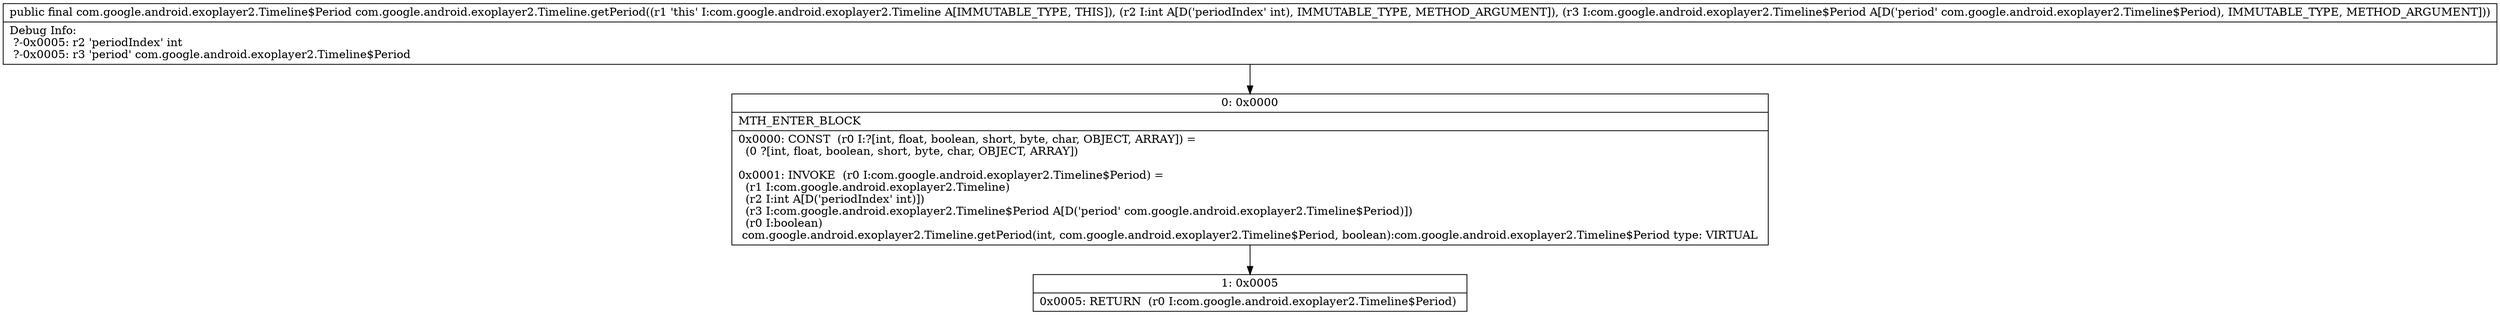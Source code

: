 digraph "CFG forcom.google.android.exoplayer2.Timeline.getPeriod(ILcom\/google\/android\/exoplayer2\/Timeline$Period;)Lcom\/google\/android\/exoplayer2\/Timeline$Period;" {
Node_0 [shape=record,label="{0\:\ 0x0000|MTH_ENTER_BLOCK\l|0x0000: CONST  (r0 I:?[int, float, boolean, short, byte, char, OBJECT, ARRAY]) = \l  (0 ?[int, float, boolean, short, byte, char, OBJECT, ARRAY])\l \l0x0001: INVOKE  (r0 I:com.google.android.exoplayer2.Timeline$Period) = \l  (r1 I:com.google.android.exoplayer2.Timeline)\l  (r2 I:int A[D('periodIndex' int)])\l  (r3 I:com.google.android.exoplayer2.Timeline$Period A[D('period' com.google.android.exoplayer2.Timeline$Period)])\l  (r0 I:boolean)\l com.google.android.exoplayer2.Timeline.getPeriod(int, com.google.android.exoplayer2.Timeline$Period, boolean):com.google.android.exoplayer2.Timeline$Period type: VIRTUAL \l}"];
Node_1 [shape=record,label="{1\:\ 0x0005|0x0005: RETURN  (r0 I:com.google.android.exoplayer2.Timeline$Period) \l}"];
MethodNode[shape=record,label="{public final com.google.android.exoplayer2.Timeline$Period com.google.android.exoplayer2.Timeline.getPeriod((r1 'this' I:com.google.android.exoplayer2.Timeline A[IMMUTABLE_TYPE, THIS]), (r2 I:int A[D('periodIndex' int), IMMUTABLE_TYPE, METHOD_ARGUMENT]), (r3 I:com.google.android.exoplayer2.Timeline$Period A[D('period' com.google.android.exoplayer2.Timeline$Period), IMMUTABLE_TYPE, METHOD_ARGUMENT]))  | Debug Info:\l  ?\-0x0005: r2 'periodIndex' int\l  ?\-0x0005: r3 'period' com.google.android.exoplayer2.Timeline$Period\l}"];
MethodNode -> Node_0;
Node_0 -> Node_1;
}

